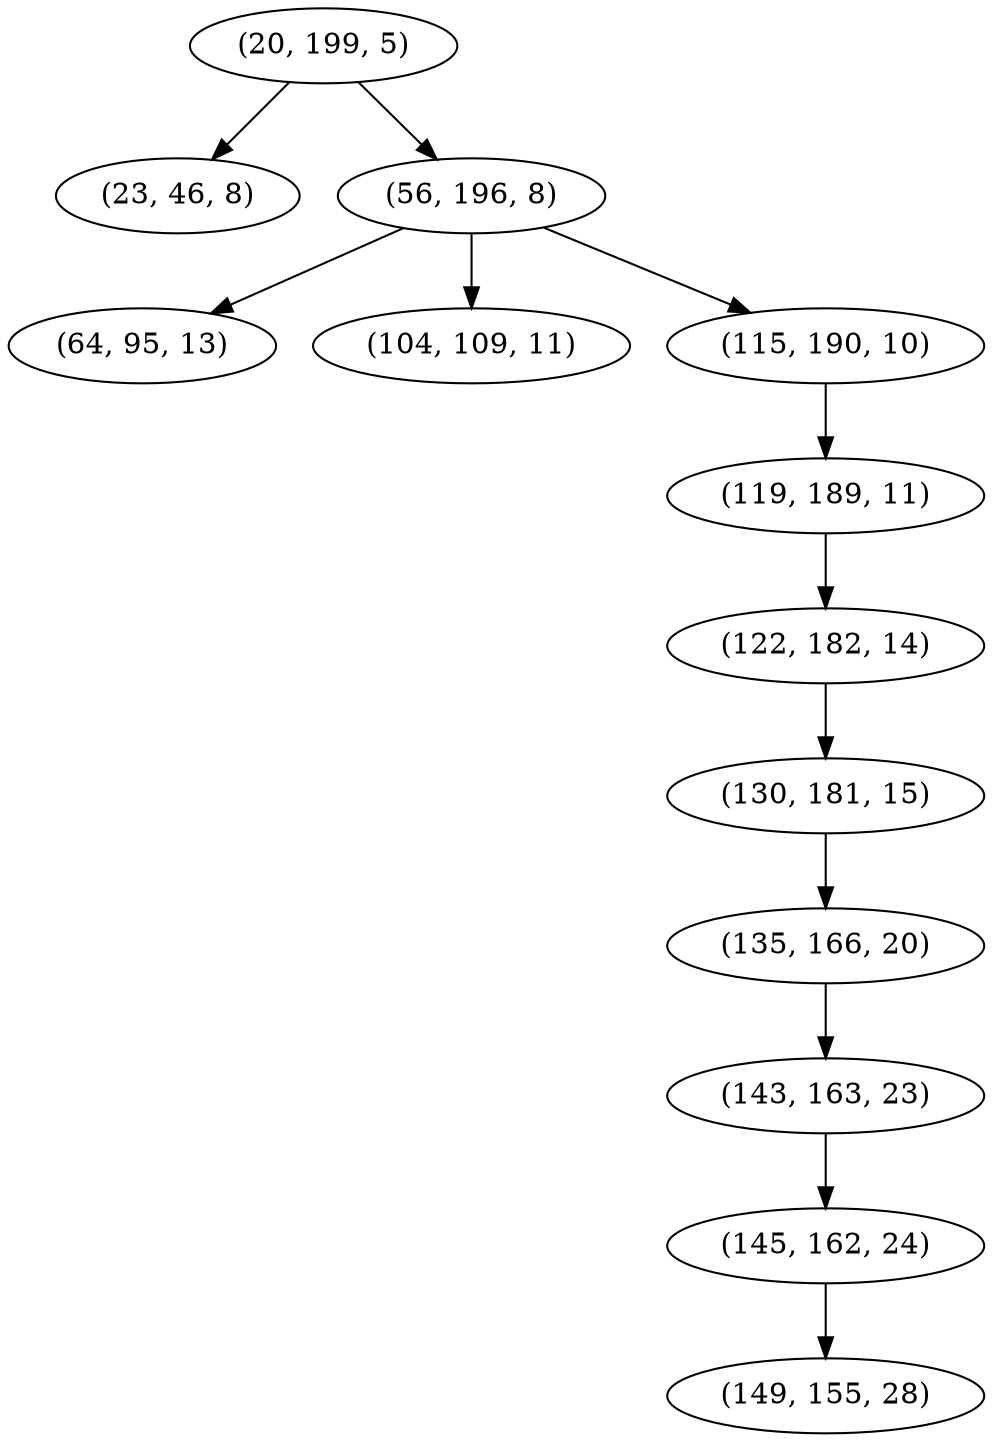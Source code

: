 digraph tree {
    "(20, 199, 5)";
    "(23, 46, 8)";
    "(56, 196, 8)";
    "(64, 95, 13)";
    "(104, 109, 11)";
    "(115, 190, 10)";
    "(119, 189, 11)";
    "(122, 182, 14)";
    "(130, 181, 15)";
    "(135, 166, 20)";
    "(143, 163, 23)";
    "(145, 162, 24)";
    "(149, 155, 28)";
    "(20, 199, 5)" -> "(23, 46, 8)";
    "(20, 199, 5)" -> "(56, 196, 8)";
    "(56, 196, 8)" -> "(64, 95, 13)";
    "(56, 196, 8)" -> "(104, 109, 11)";
    "(56, 196, 8)" -> "(115, 190, 10)";
    "(115, 190, 10)" -> "(119, 189, 11)";
    "(119, 189, 11)" -> "(122, 182, 14)";
    "(122, 182, 14)" -> "(130, 181, 15)";
    "(130, 181, 15)" -> "(135, 166, 20)";
    "(135, 166, 20)" -> "(143, 163, 23)";
    "(143, 163, 23)" -> "(145, 162, 24)";
    "(145, 162, 24)" -> "(149, 155, 28)";
}
